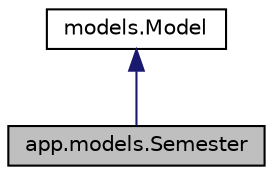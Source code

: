 digraph "app.models.Semester"
{
 // LATEX_PDF_SIZE
  edge [fontname="Helvetica",fontsize="10",labelfontname="Helvetica",labelfontsize="10"];
  node [fontname="Helvetica",fontsize="10",shape=record];
  Node1 [label="app.models.Semester",height=0.2,width=0.4,color="black", fillcolor="grey75", style="filled", fontcolor="black",tooltip="Represents a semester with a start and end date."];
  Node2 -> Node1 [dir="back",color="midnightblue",fontsize="10",style="solid",fontname="Helvetica"];
  Node2 [label="models.Model",height=0.2,width=0.4,color="black", fillcolor="white", style="filled",tooltip=" "];
}
